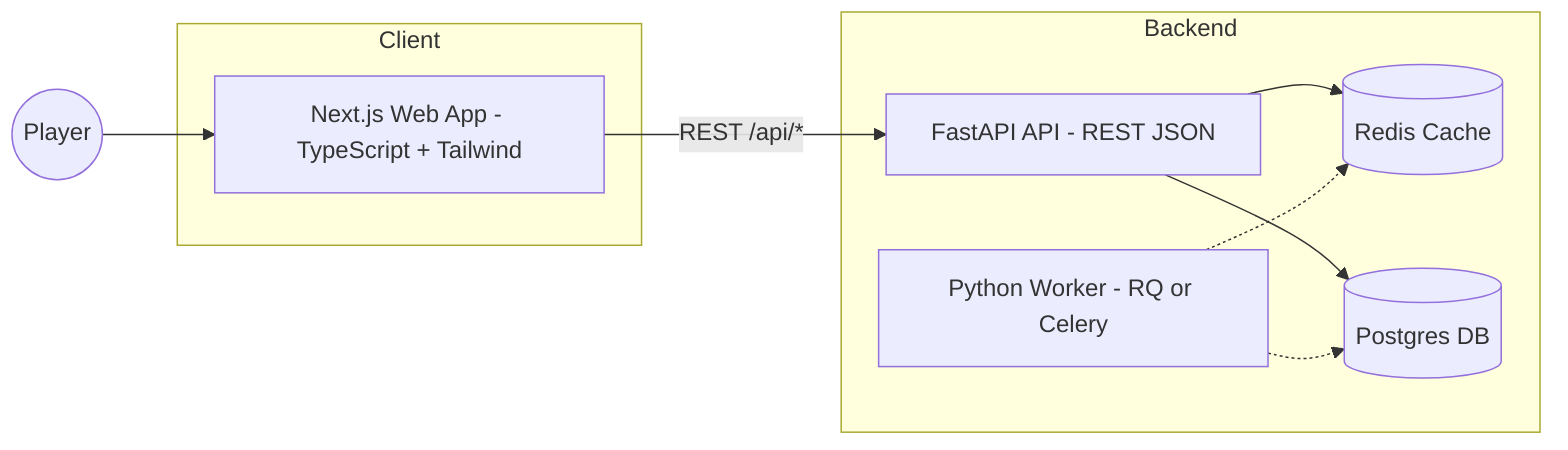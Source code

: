 flowchart LR
  user((Player))

  subgraph Client
    web[Next.js Web App - TypeScript + Tailwind]
  end

  subgraph Backend
    api[FastAPI API - REST JSON]
    worker[Python Worker - RQ or Celery]
    redis[(Redis Cache)]
    pg[(Postgres DB)]
  end

  user --> web
  web -->|REST /api/*| api
  api --> redis
  api --> pg
  worker -.-> pg
  worker -.-> redis